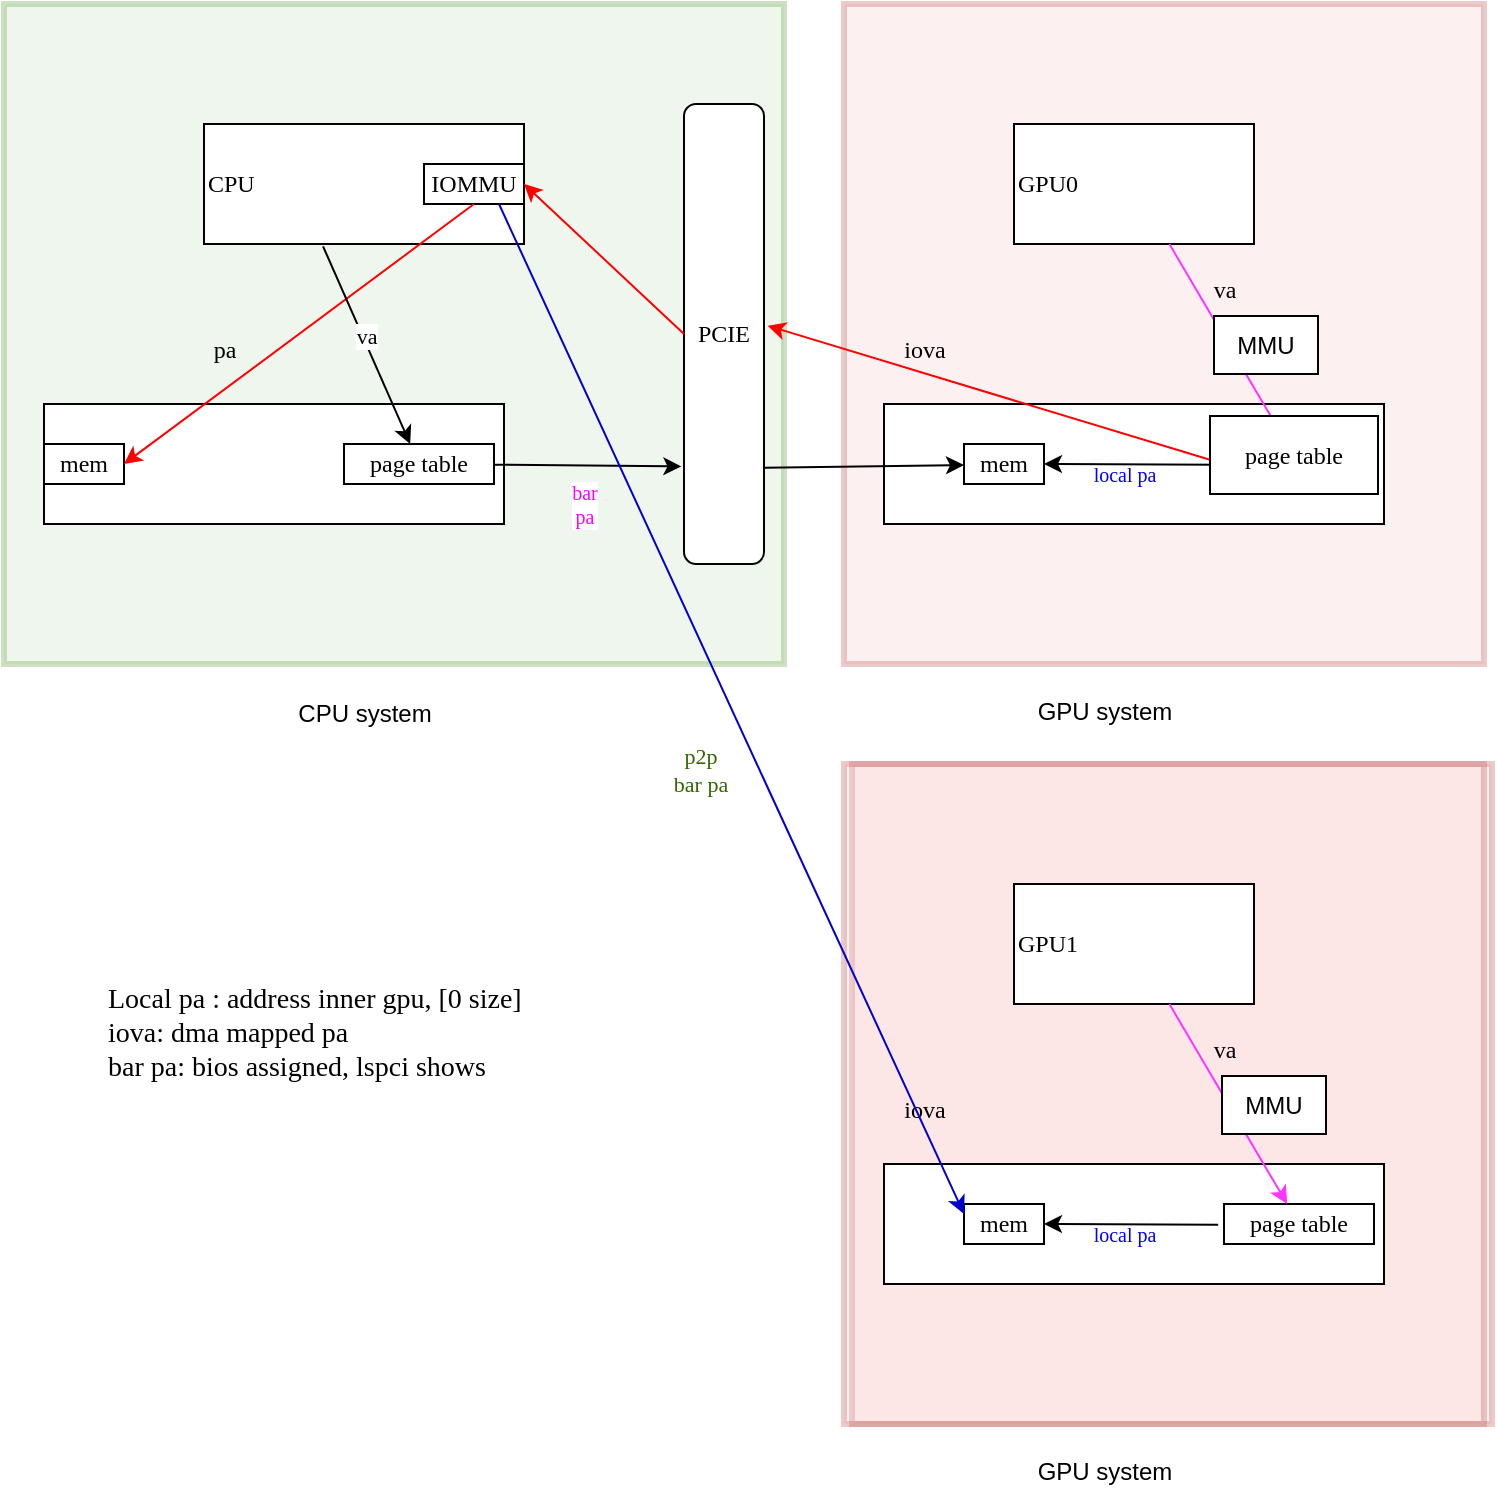 <mxfile version="22.1.4" type="github">
  <diagram name="第 1 页" id="gZoeROmIox5KtovJomb4">
    <mxGraphModel dx="1084" dy="825" grid="0" gridSize="10" guides="1" tooltips="1" connect="1" arrows="1" fold="1" page="1" pageScale="1" pageWidth="827" pageHeight="1169" math="0" shadow="0">
      <root>
        <mxCell id="0" />
        <mxCell id="1" parent="0" />
        <mxCell id="JhQzxtDdnRuOIg8W1DeD-62" value="" style="rounded=0;whiteSpace=wrap;html=1;textOpacity=0;opacity=30;strokeWidth=3;fillColor=#f8cecc;strokeColor=#b85450;" vertex="1" parent="1">
          <mxGeometry x="444" y="440" width="320" height="330" as="geometry" />
        </mxCell>
        <mxCell id="JhQzxtDdnRuOIg8W1DeD-37" value="" style="rounded=0;whiteSpace=wrap;html=1;textOpacity=0;opacity=30;strokeWidth=3;fillColor=#f8cecc;strokeColor=#b85450;" vertex="1" parent="1">
          <mxGeometry x="440" y="60" width="320" height="330" as="geometry" />
        </mxCell>
        <mxCell id="JhQzxtDdnRuOIg8W1DeD-38" value="" style="rounded=0;whiteSpace=wrap;html=1;textOpacity=0;opacity=40;strokeWidth=3;fillColor=#d5e8d4;strokeColor=#82b366;" vertex="1" parent="1">
          <mxGeometry x="20" y="60" width="390" height="330" as="geometry" />
        </mxCell>
        <mxCell id="JhQzxtDdnRuOIg8W1DeD-1" value="&lt;div align=&quot;left&quot;&gt;CPU&lt;/div&gt;" style="rounded=0;whiteSpace=wrap;html=1;align=left;fontFamily=Times New Roman;" vertex="1" parent="1">
          <mxGeometry x="120" y="120" width="160" height="60" as="geometry" />
        </mxCell>
        <mxCell id="JhQzxtDdnRuOIg8W1DeD-2" value="&lt;div align=&quot;left&quot;&gt;GPU0&lt;/div&gt;" style="rounded=0;whiteSpace=wrap;html=1;align=left;fontFamily=Times New Roman;" vertex="1" parent="1">
          <mxGeometry x="525" y="120" width="120" height="60" as="geometry" />
        </mxCell>
        <mxCell id="JhQzxtDdnRuOIg8W1DeD-3" value="" style="rounded=0;whiteSpace=wrap;html=1;fontFamily=Times New Roman;" vertex="1" parent="1">
          <mxGeometry x="40" y="260" width="230" height="60" as="geometry" />
        </mxCell>
        <mxCell id="JhQzxtDdnRuOIg8W1DeD-4" value="" style="rounded=0;whiteSpace=wrap;html=1;fontFamily=Times New Roman;" vertex="1" parent="1">
          <mxGeometry x="460" y="260" width="250" height="60" as="geometry" />
        </mxCell>
        <mxCell id="JhQzxtDdnRuOIg8W1DeD-5" value="PCIE" style="rounded=1;whiteSpace=wrap;html=1;fontFamily=Times New Roman;" vertex="1" parent="1">
          <mxGeometry x="360" y="110" width="40" height="230" as="geometry" />
        </mxCell>
        <mxCell id="JhQzxtDdnRuOIg8W1DeD-6" value="&lt;div&gt;page table&lt;/div&gt;" style="rounded=0;whiteSpace=wrap;html=1;fontFamily=Times New Roman;" vertex="1" parent="1">
          <mxGeometry x="190" y="280" width="75" height="20" as="geometry" />
        </mxCell>
        <mxCell id="JhQzxtDdnRuOIg8W1DeD-7" value="&lt;div&gt;page table&lt;/div&gt;" style="rounded=0;whiteSpace=wrap;html=1;fontFamily=Times New Roman;" vertex="1" parent="1">
          <mxGeometry x="630" y="280" width="75" height="20" as="geometry" />
        </mxCell>
        <mxCell id="JhQzxtDdnRuOIg8W1DeD-12" value="IOMMU" style="rounded=0;whiteSpace=wrap;html=1;fontFamily=Times New Roman;" vertex="1" parent="1">
          <mxGeometry x="230" y="140" width="50" height="20" as="geometry" />
        </mxCell>
        <mxCell id="JhQzxtDdnRuOIg8W1DeD-16" value="&lt;div&gt;mem&lt;/div&gt;" style="rounded=0;whiteSpace=wrap;html=1;fontFamily=Times New Roman;" vertex="1" parent="1">
          <mxGeometry x="500" y="280" width="40" height="20" as="geometry" />
        </mxCell>
        <mxCell id="JhQzxtDdnRuOIg8W1DeD-20" value="" style="endArrow=classic;html=1;rounded=0;strokeColor=#FF33FF;fontFamily=Times New Roman;" edge="1" parent="1" source="JhQzxtDdnRuOIg8W1DeD-2" target="JhQzxtDdnRuOIg8W1DeD-7">
          <mxGeometry width="50" height="50" relative="1" as="geometry">
            <mxPoint x="610" y="280" as="sourcePoint" />
            <mxPoint x="660" y="230" as="targetPoint" />
          </mxGeometry>
        </mxCell>
        <mxCell id="JhQzxtDdnRuOIg8W1DeD-21" value="" style="endArrow=classic;html=1;rounded=0;entryX=1;entryY=0.5;entryDx=0;entryDy=0;exitX=-0.039;exitY=0.517;exitDx=0;exitDy=0;exitPerimeter=0;fontFamily=Times New Roman;" edge="1" parent="1" source="JhQzxtDdnRuOIg8W1DeD-7" target="JhQzxtDdnRuOIg8W1DeD-16">
          <mxGeometry width="50" height="50" relative="1" as="geometry">
            <mxPoint x="610" y="280" as="sourcePoint" />
            <mxPoint x="660" y="230" as="targetPoint" />
          </mxGeometry>
        </mxCell>
        <mxCell id="JhQzxtDdnRuOIg8W1DeD-22" value="" style="endArrow=classic;html=1;rounded=0;entryX=1.045;entryY=0.482;entryDx=0;entryDy=0;entryPerimeter=0;exitX=0;exitY=0.5;exitDx=0;exitDy=0;strokeColor=#FF0000;fontFamily=Times New Roman;" edge="1" parent="1" source="JhQzxtDdnRuOIg8W1DeD-7" target="JhQzxtDdnRuOIg8W1DeD-5">
          <mxGeometry width="50" height="50" relative="1" as="geometry">
            <mxPoint x="530" y="280" as="sourcePoint" />
            <mxPoint x="580" y="230" as="targetPoint" />
          </mxGeometry>
        </mxCell>
        <mxCell id="JhQzxtDdnRuOIg8W1DeD-23" value="&lt;div&gt;mem&lt;/div&gt;" style="rounded=0;whiteSpace=wrap;html=1;fontFamily=Times New Roman;" vertex="1" parent="1">
          <mxGeometry x="40" y="280" width="40" height="20" as="geometry" />
        </mxCell>
        <mxCell id="JhQzxtDdnRuOIg8W1DeD-24" value="" style="endArrow=classic;html=1;rounded=0;exitX=0;exitY=0.5;exitDx=0;exitDy=0;entryX=1;entryY=0.5;entryDx=0;entryDy=0;strokeColor=#FF0000;fontFamily=Times New Roman;" edge="1" parent="1" source="JhQzxtDdnRuOIg8W1DeD-5" target="JhQzxtDdnRuOIg8W1DeD-12">
          <mxGeometry width="50" height="50" relative="1" as="geometry">
            <mxPoint x="300" y="190" as="sourcePoint" />
            <mxPoint x="350" y="140" as="targetPoint" />
          </mxGeometry>
        </mxCell>
        <mxCell id="JhQzxtDdnRuOIg8W1DeD-25" value="" style="endArrow=classic;html=1;rounded=0;entryX=1;entryY=0.5;entryDx=0;entryDy=0;exitX=0.5;exitY=1;exitDx=0;exitDy=0;strokeColor=#FF0000;fontFamily=Times New Roman;" edge="1" parent="1" source="JhQzxtDdnRuOIg8W1DeD-12" target="JhQzxtDdnRuOIg8W1DeD-23">
          <mxGeometry width="50" height="50" relative="1" as="geometry">
            <mxPoint x="300" y="190" as="sourcePoint" />
            <mxPoint x="350" y="140" as="targetPoint" />
          </mxGeometry>
        </mxCell>
        <mxCell id="JhQzxtDdnRuOIg8W1DeD-26" value="va" style="text;html=1;align=center;verticalAlign=middle;resizable=0;points=[];autosize=1;strokeColor=none;fillColor=none;fontFamily=Times New Roman;" vertex="1" parent="1">
          <mxGeometry x="615" y="188" width="30" height="30" as="geometry" />
        </mxCell>
        <mxCell id="JhQzxtDdnRuOIg8W1DeD-27" value="&lt;div&gt;iova&lt;/div&gt;" style="text;html=1;align=center;verticalAlign=middle;resizable=0;points=[];autosize=1;strokeColor=none;fillColor=none;fontFamily=Times New Roman;" vertex="1" parent="1">
          <mxGeometry x="460" y="218" width="40" height="30" as="geometry" />
        </mxCell>
        <mxCell id="JhQzxtDdnRuOIg8W1DeD-28" value="&lt;div&gt;pa&lt;/div&gt;" style="text;html=1;align=center;verticalAlign=middle;resizable=0;points=[];autosize=1;strokeColor=none;fillColor=none;fontFamily=Times New Roman;" vertex="1" parent="1">
          <mxGeometry x="115" y="218" width="30" height="30" as="geometry" />
        </mxCell>
        <mxCell id="JhQzxtDdnRuOIg8W1DeD-29" value="&lt;div style=&quot;font-size: 11px;&quot;&gt;&lt;div&gt;&lt;font style=&quot;font-size: 10px;&quot; color=&quot;#0000ff&quot;&gt;local pa&lt;/font&gt;&lt;/div&gt;&lt;/div&gt;" style="text;html=1;align=center;verticalAlign=middle;resizable=0;points=[];autosize=1;strokeColor=none;fillColor=none;fontFamily=Times New Roman;" vertex="1" parent="1">
          <mxGeometry x="555" y="270" width="50" height="50" as="geometry" />
        </mxCell>
        <mxCell id="JhQzxtDdnRuOIg8W1DeD-30" value="" style="endArrow=classic;html=1;rounded=0;exitX=0.372;exitY=1.019;exitDx=0;exitDy=0;exitPerimeter=0;fontFamily=Times New Roman;" edge="1" parent="1" source="JhQzxtDdnRuOIg8W1DeD-1" target="JhQzxtDdnRuOIg8W1DeD-6">
          <mxGeometry width="50" height="50" relative="1" as="geometry">
            <mxPoint x="350" y="290" as="sourcePoint" />
            <mxPoint x="400" y="240" as="targetPoint" />
          </mxGeometry>
        </mxCell>
        <mxCell id="JhQzxtDdnRuOIg8W1DeD-33" value="va" style="edgeLabel;html=1;align=center;verticalAlign=middle;resizable=0;points=[];fontFamily=Times New Roman;" vertex="1" connectable="0" parent="JhQzxtDdnRuOIg8W1DeD-30">
          <mxGeometry x="-0.082" y="1" relative="1" as="geometry">
            <mxPoint as="offset" />
          </mxGeometry>
        </mxCell>
        <mxCell id="JhQzxtDdnRuOIg8W1DeD-31" value="" style="endArrow=classic;html=1;rounded=0;entryX=-0.033;entryY=0.788;entryDx=0;entryDy=0;entryPerimeter=0;spacing=3;fontFamily=Times New Roman;" edge="1" parent="1" source="JhQzxtDdnRuOIg8W1DeD-6" target="JhQzxtDdnRuOIg8W1DeD-5">
          <mxGeometry width="50" height="50" relative="1" as="geometry">
            <mxPoint x="270" y="291" as="sourcePoint" />
            <mxPoint x="303" y="389" as="targetPoint" />
          </mxGeometry>
        </mxCell>
        <mxCell id="JhQzxtDdnRuOIg8W1DeD-35" value="&lt;div style=&quot;font-size: 10px;&quot;&gt;&lt;font style=&quot;font-size: 10px;&quot; color=&quot;#ff00ff&quot;&gt;bar&lt;/font&gt;&lt;/div&gt;&lt;div style=&quot;font-size: 10px;&quot;&gt;&lt;font style=&quot;font-size: 10px;&quot; color=&quot;#ff00ff&quot;&gt;&lt;font&gt;pa&lt;/font&gt; &lt;/font&gt;&lt;/div&gt;" style="edgeLabel;html=1;align=center;verticalAlign=middle;resizable=0;points=[];fontFamily=Times New Roman;" vertex="1" connectable="0" parent="JhQzxtDdnRuOIg8W1DeD-31">
          <mxGeometry x="-0.067" y="-3" relative="1" as="geometry">
            <mxPoint x="1" y="16" as="offset" />
          </mxGeometry>
        </mxCell>
        <mxCell id="JhQzxtDdnRuOIg8W1DeD-32" value="" style="endArrow=classic;html=1;rounded=0;entryX=-0.033;entryY=0.788;entryDx=0;entryDy=0;entryPerimeter=0;exitX=1.008;exitY=0.791;exitDx=0;exitDy=0;exitPerimeter=0;fontFamily=Times New Roman;" edge="1" parent="1" source="JhQzxtDdnRuOIg8W1DeD-5">
          <mxGeometry width="50" height="50" relative="1" as="geometry">
            <mxPoint x="406" y="289.5" as="sourcePoint" />
            <mxPoint x="500" y="290.5" as="targetPoint" />
          </mxGeometry>
        </mxCell>
        <mxCell id="JhQzxtDdnRuOIg8W1DeD-39" value="&lt;div&gt;CPU system&lt;/div&gt;" style="text;html=1;align=center;verticalAlign=middle;resizable=0;points=[];autosize=1;strokeColor=none;fillColor=none;" vertex="1" parent="1">
          <mxGeometry x="155" y="400" width="90" height="30" as="geometry" />
        </mxCell>
        <mxCell id="JhQzxtDdnRuOIg8W1DeD-40" value="GPU system" style="text;html=1;align=center;verticalAlign=middle;resizable=0;points=[];autosize=1;strokeColor=none;fillColor=none;" vertex="1" parent="1">
          <mxGeometry x="525" y="399" width="90" height="30" as="geometry" />
        </mxCell>
        <mxCell id="JhQzxtDdnRuOIg8W1DeD-41" value="" style="rounded=0;whiteSpace=wrap;html=1;textOpacity=0;opacity=30;strokeWidth=3;fillColor=#f8cecc;strokeColor=#b85450;" vertex="1" parent="1">
          <mxGeometry x="440" y="440" width="320" height="330" as="geometry" />
        </mxCell>
        <mxCell id="JhQzxtDdnRuOIg8W1DeD-42" value="&lt;div align=&quot;left&quot;&gt;GPU1&lt;/div&gt;" style="rounded=0;whiteSpace=wrap;html=1;align=left;fontFamily=Times New Roman;" vertex="1" parent="1">
          <mxGeometry x="525" y="500" width="120" height="60" as="geometry" />
        </mxCell>
        <mxCell id="JhQzxtDdnRuOIg8W1DeD-43" value="" style="rounded=0;whiteSpace=wrap;html=1;fontFamily=Times New Roman;" vertex="1" parent="1">
          <mxGeometry x="460" y="640" width="250" height="60" as="geometry" />
        </mxCell>
        <mxCell id="JhQzxtDdnRuOIg8W1DeD-44" value="&lt;div&gt;page table&lt;/div&gt;" style="rounded=0;whiteSpace=wrap;html=1;fontFamily=Times New Roman;" vertex="1" parent="1">
          <mxGeometry x="630" y="660" width="75" height="20" as="geometry" />
        </mxCell>
        <mxCell id="JhQzxtDdnRuOIg8W1DeD-45" value="&lt;div&gt;mem&lt;/div&gt;" style="rounded=0;whiteSpace=wrap;html=1;fontFamily=Times New Roman;" vertex="1" parent="1">
          <mxGeometry x="500" y="660" width="40" height="20" as="geometry" />
        </mxCell>
        <mxCell id="JhQzxtDdnRuOIg8W1DeD-46" value="" style="endArrow=classic;html=1;rounded=0;strokeColor=#FF33FF;fontFamily=Times New Roman;" edge="1" parent="1" source="JhQzxtDdnRuOIg8W1DeD-42" target="JhQzxtDdnRuOIg8W1DeD-44">
          <mxGeometry width="50" height="50" relative="1" as="geometry">
            <mxPoint x="610" y="660" as="sourcePoint" />
            <mxPoint x="660" y="610" as="targetPoint" />
          </mxGeometry>
        </mxCell>
        <mxCell id="JhQzxtDdnRuOIg8W1DeD-47" value="" style="endArrow=classic;html=1;rounded=0;entryX=1;entryY=0.5;entryDx=0;entryDy=0;exitX=-0.039;exitY=0.517;exitDx=0;exitDy=0;exitPerimeter=0;fontFamily=Times New Roman;" edge="1" parent="1" source="JhQzxtDdnRuOIg8W1DeD-44" target="JhQzxtDdnRuOIg8W1DeD-45">
          <mxGeometry width="50" height="50" relative="1" as="geometry">
            <mxPoint x="610" y="660" as="sourcePoint" />
            <mxPoint x="660" y="610" as="targetPoint" />
          </mxGeometry>
        </mxCell>
        <mxCell id="JhQzxtDdnRuOIg8W1DeD-48" value="va" style="text;html=1;align=center;verticalAlign=middle;resizable=0;points=[];autosize=1;strokeColor=none;fillColor=none;fontFamily=Times New Roman;" vertex="1" parent="1">
          <mxGeometry x="615" y="568" width="30" height="30" as="geometry" />
        </mxCell>
        <mxCell id="JhQzxtDdnRuOIg8W1DeD-49" value="&lt;div&gt;iova&lt;/div&gt;" style="text;html=1;align=center;verticalAlign=middle;resizable=0;points=[];autosize=1;strokeColor=none;fillColor=none;fontFamily=Times New Roman;" vertex="1" parent="1">
          <mxGeometry x="460" y="598" width="40" height="30" as="geometry" />
        </mxCell>
        <mxCell id="JhQzxtDdnRuOIg8W1DeD-50" value="&lt;div style=&quot;font-size: 11px;&quot;&gt;&lt;div&gt;&lt;font style=&quot;font-size: 10px;&quot; color=&quot;#0000ff&quot;&gt;local pa&lt;/font&gt;&lt;/div&gt;&lt;/div&gt;" style="text;html=1;align=center;verticalAlign=middle;resizable=0;points=[];autosize=1;strokeColor=none;fillColor=none;fontFamily=Times New Roman;" vertex="1" parent="1">
          <mxGeometry x="555" y="650" width="50" height="50" as="geometry" />
        </mxCell>
        <mxCell id="JhQzxtDdnRuOIg8W1DeD-51" value="GPU system" style="text;html=1;align=center;verticalAlign=middle;resizable=0;points=[];autosize=1;strokeColor=none;fillColor=none;" vertex="1" parent="1">
          <mxGeometry x="525" y="779" width="90" height="30" as="geometry" />
        </mxCell>
        <mxCell id="JhQzxtDdnRuOIg8W1DeD-54" value="" style="endArrow=classic;html=1;rounded=0;entryX=0;entryY=0.25;entryDx=0;entryDy=0;exitX=0.75;exitY=1;exitDx=0;exitDy=0;strokeColor=#0000CC;fontFamily=Times New Roman;" edge="1" parent="1" source="JhQzxtDdnRuOIg8W1DeD-12" target="JhQzxtDdnRuOIg8W1DeD-45">
          <mxGeometry width="50" height="50" relative="1" as="geometry">
            <mxPoint x="265" y="170" as="sourcePoint" />
            <mxPoint x="90" y="300" as="targetPoint" />
          </mxGeometry>
        </mxCell>
        <mxCell id="JhQzxtDdnRuOIg8W1DeD-55" value="&lt;font color=&quot;#336600&quot;&gt;p2p &lt;br&gt;bar pa&lt;/font&gt;" style="text;html=1;align=center;verticalAlign=middle;resizable=0;points=[];autosize=1;strokeColor=none;fillColor=none;fontFamily=Times New Roman;fontSize=11;" vertex="1" parent="1">
          <mxGeometry x="345" y="424" width="45" height="38" as="geometry" />
        </mxCell>
        <mxCell id="JhQzxtDdnRuOIg8W1DeD-56" value="Local pa : address inner gpu, [0 size]&lt;br style=&quot;font-size: 14px;&quot;&gt;iova: dma mapped pa&lt;br style=&quot;font-size: 14px;&quot;&gt;&lt;div style=&quot;font-size: 14px;&quot;&gt;bar pa: bios assigned, lspci shows&lt;/div&gt;&lt;div style=&quot;font-size: 14px;&quot;&gt;&lt;br style=&quot;font-size: 14px;&quot;&gt;&lt;/div&gt;" style="text;html=1;align=left;verticalAlign=middle;resizable=0;points=[];autosize=1;strokeColor=none;fillColor=none;fontFamily=Times New Roman;fontSize=14;" vertex="1" parent="1">
          <mxGeometry x="70" y="543" width="230" height="80" as="geometry" />
        </mxCell>
        <mxCell id="JhQzxtDdnRuOIg8W1DeD-57" value="&lt;div&gt;page table&lt;/div&gt;" style="rounded=0;whiteSpace=wrap;html=1;fontFamily=Times New Roman;" vertex="1" parent="1">
          <mxGeometry x="623" y="266" width="84" height="39" as="geometry" />
        </mxCell>
        <mxCell id="JhQzxtDdnRuOIg8W1DeD-60" value="&lt;div&gt;MMU&lt;/div&gt;" style="rounded=0;whiteSpace=wrap;html=1;" vertex="1" parent="1">
          <mxGeometry x="625" y="216" width="52" height="29" as="geometry" />
        </mxCell>
        <mxCell id="JhQzxtDdnRuOIg8W1DeD-61" value="&lt;div&gt;MMU&lt;/div&gt;" style="rounded=0;whiteSpace=wrap;html=1;" vertex="1" parent="1">
          <mxGeometry x="629" y="596" width="52" height="29" as="geometry" />
        </mxCell>
      </root>
    </mxGraphModel>
  </diagram>
</mxfile>
